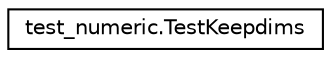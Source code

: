 digraph "Graphical Class Hierarchy"
{
 // LATEX_PDF_SIZE
  edge [fontname="Helvetica",fontsize="10",labelfontname="Helvetica",labelfontsize="10"];
  node [fontname="Helvetica",fontsize="10",shape=record];
  rankdir="LR";
  Node0 [label="test_numeric.TestKeepdims",height=0.2,width=0.4,color="black", fillcolor="white", style="filled",URL="$classtest__numeric_1_1TestKeepdims.html",tooltip=" "];
}
